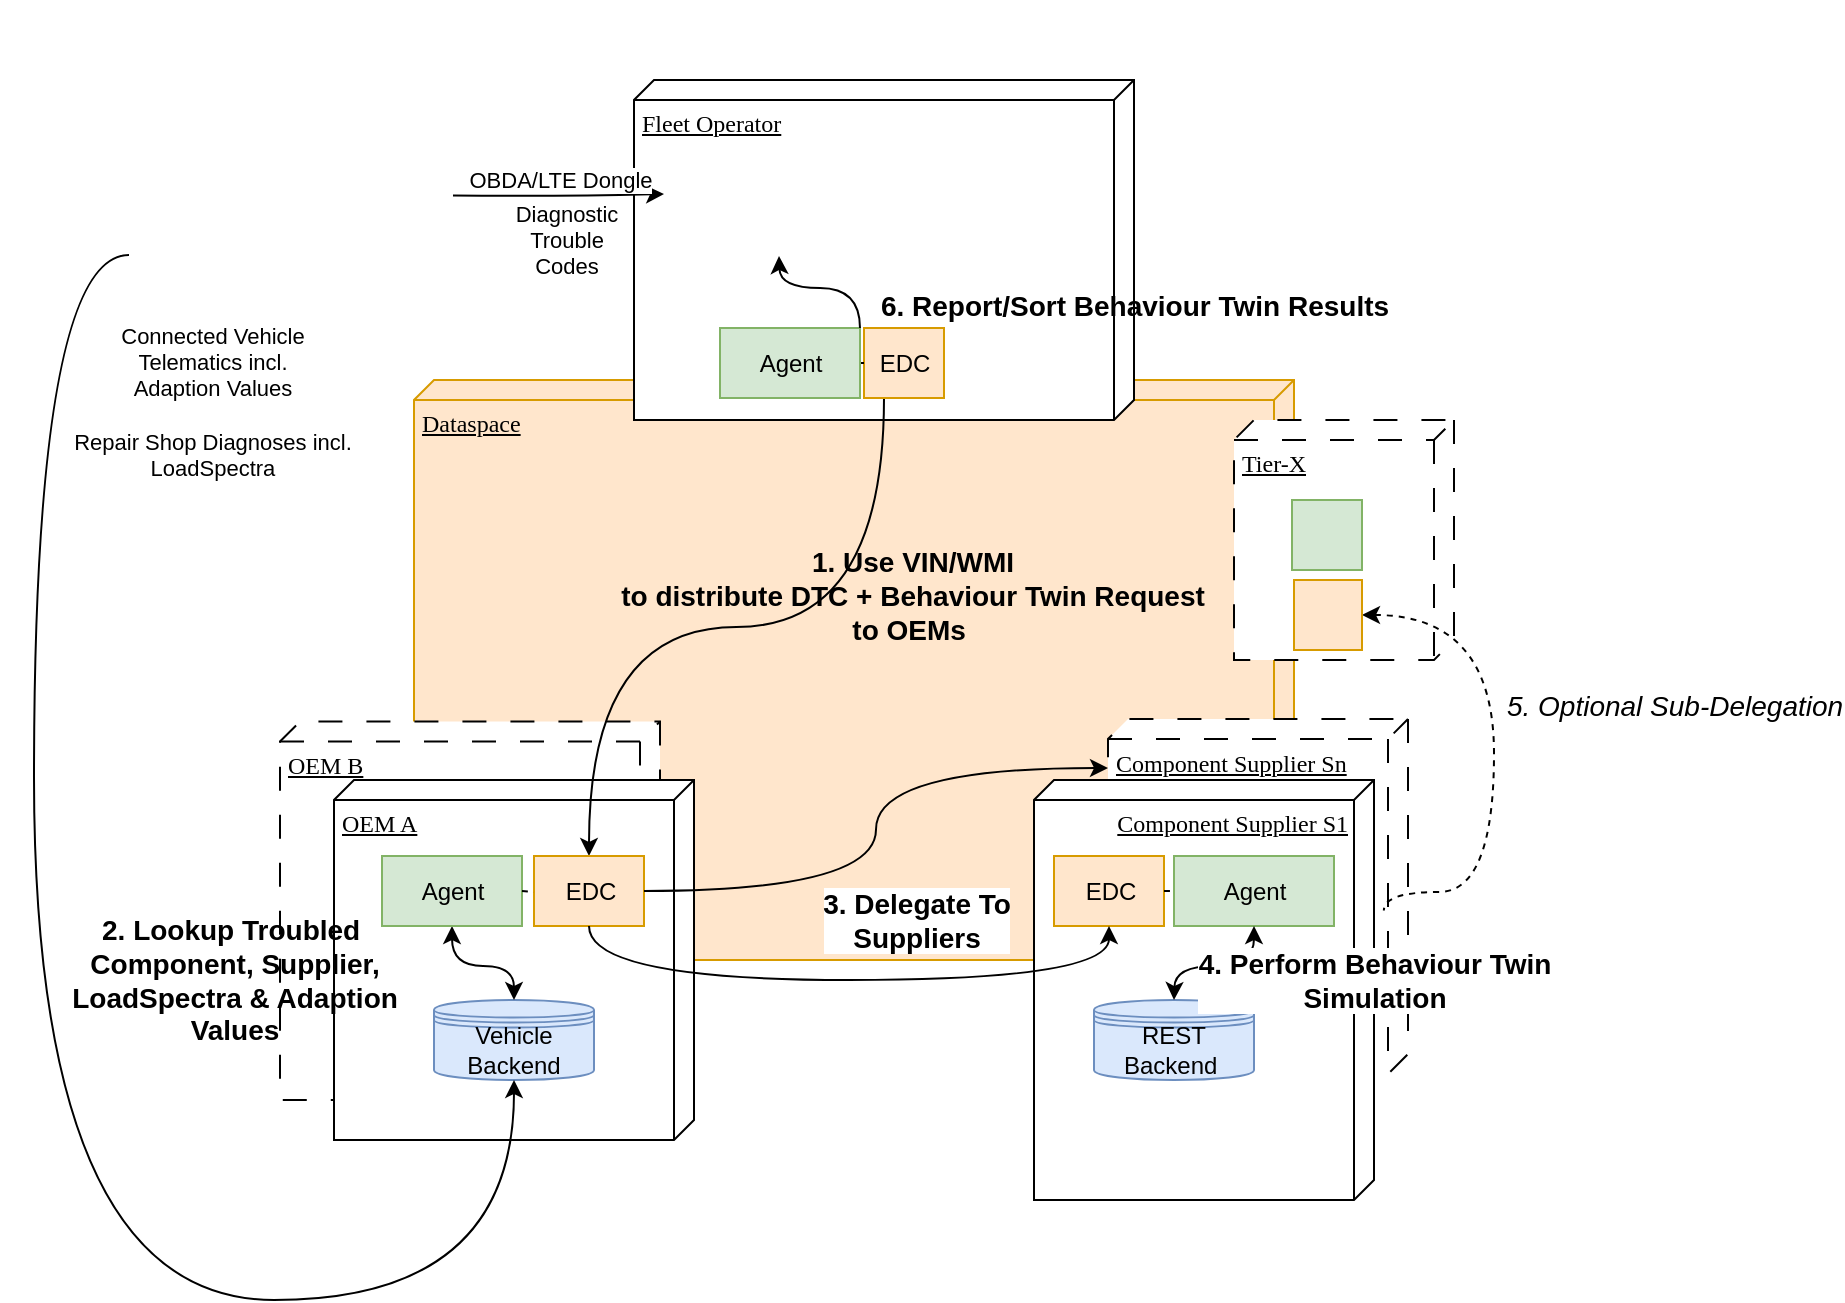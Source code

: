 <mxfile version="22.1.0" type="device">
  <diagram name="Seite-1" id="kd2MvjXqS4WT8QNaqASN">
    <mxGraphModel dx="1434" dy="1285" grid="0" gridSize="10" guides="1" tooltips="1" connect="1" arrows="1" fold="1" page="0" pageScale="1" pageWidth="827" pageHeight="1169" math="0" shadow="0">
      <root>
        <mxCell id="0" />
        <mxCell id="1" parent="0" />
        <mxCell id="W-gK-uwAD6_eHePclnSL-9" value="2. Distribute/Delegate&lt;br&gt;Sub-Skills" style="edgeStyle=orthogonalEdgeStyle;curved=1;rounded=0;orthogonalLoop=1;jettySize=auto;html=1;exitX=0.25;exitY=1;exitDx=0;exitDy=0;entryX=0.5;entryY=0;entryDx=0;entryDy=0;startArrow=classic;startFill=1;fontSize=14;fontStyle=1;labelBackgroundColor=none;" parent="1" source="W-gK-uwAD6_eHePclnSL-11" target="W-gK-uwAD6_eHePclnSL-18" edge="1">
          <mxGeometry x="0.109" y="-47" relative="1" as="geometry">
            <mxPoint as="offset" />
          </mxGeometry>
        </mxCell>
        <mxCell id="W-gK-uwAD6_eHePclnSL-1" value="Dataspace" style="verticalAlign=top;align=left;spacingTop=8;spacingLeft=2;spacingRight=12;shape=cube;size=10;direction=south;fontStyle=4;html=1;rounded=0;shadow=0;comic=0;labelBackgroundColor=none;strokeWidth=1;fontFamily=Verdana;fontSize=12;fillColor=#ffe6cc;strokeColor=#d79b00;" parent="1" vertex="1">
          <mxGeometry x="260" y="170" width="440" height="290" as="geometry" />
        </mxCell>
        <mxCell id="W-gK-uwAD6_eHePclnSL-45" value="OEM B" style="verticalAlign=top;align=left;spacingTop=8;spacingLeft=2;spacingRight=12;shape=cube;size=10;direction=south;fontStyle=4;html=1;rounded=0;shadow=0;comic=0;labelBackgroundColor=none;strokeWidth=1;fontFamily=Verdana;fontSize=12;dashed=1;dashPattern=12 12;" parent="1" vertex="1">
          <mxGeometry x="193" y="340.75" width="190" height="189.25" as="geometry" />
        </mxCell>
        <mxCell id="W-gK-uwAD6_eHePclnSL-44" value="Component Supplier Sn" style="verticalAlign=top;align=left;spacingTop=8;spacingLeft=2;spacingRight=12;shape=cube;size=10;direction=south;fontStyle=4;html=1;rounded=0;shadow=0;comic=0;labelBackgroundColor=none;strokeWidth=1;fontFamily=Verdana;fontSize=12;dashed=1;dashPattern=12 12;" parent="1" vertex="1">
          <mxGeometry x="607" y="339.5" width="150" height="177.5" as="geometry" />
        </mxCell>
        <mxCell id="W-gK-uwAD6_eHePclnSL-2" value="Fleet Operator" style="verticalAlign=top;align=left;spacingTop=8;spacingLeft=2;spacingRight=12;shape=cube;size=10;direction=south;fontStyle=4;html=1;rounded=0;shadow=0;comic=0;labelBackgroundColor=none;strokeWidth=1;fontFamily=Verdana;fontSize=12" parent="1" vertex="1">
          <mxGeometry x="370" y="20" width="250" height="170" as="geometry" />
        </mxCell>
        <mxCell id="W-gK-uwAD6_eHePclnSL-3" value="Component Supplier S1" style="verticalAlign=top;align=right;spacingTop=8;spacingLeft=2;spacingRight=12;shape=cube;size=10;direction=south;fontStyle=4;html=1;rounded=0;shadow=0;comic=0;labelBackgroundColor=none;strokeWidth=1;fontFamily=Verdana;fontSize=12" parent="1" vertex="1">
          <mxGeometry x="570" y="370" width="170" height="210" as="geometry" />
        </mxCell>
        <mxCell id="W-gK-uwAD6_eHePclnSL-4" value="OEM A" style="verticalAlign=top;align=left;spacingTop=8;spacingLeft=2;spacingRight=12;shape=cube;size=10;direction=south;fontStyle=4;html=1;rounded=0;shadow=0;comic=0;labelBackgroundColor=none;strokeWidth=1;fontFamily=Verdana;fontSize=12" parent="1" vertex="1">
          <mxGeometry x="220" y="370" width="180" height="180" as="geometry" />
        </mxCell>
        <mxCell id="W-gK-uwAD6_eHePclnSL-5" value="" style="shape=datastore;whiteSpace=wrap;html=1;fillColor=#dae8fc;strokeColor=#6c8ebf;" parent="1" vertex="1">
          <mxGeometry x="270" y="480" width="80" height="40" as="geometry" />
        </mxCell>
        <mxCell id="W-gK-uwAD6_eHePclnSL-6" value="" style="shape=datastore;whiteSpace=wrap;html=1;fillColor=#dae8fc;strokeColor=#6c8ebf;" parent="1" vertex="1">
          <mxGeometry x="600" y="480" width="80" height="40" as="geometry" />
        </mxCell>
        <mxCell id="W-gK-uwAD6_eHePclnSL-7" value="Vehicle Backend" style="text;html=1;strokeColor=none;fillColor=none;align=center;verticalAlign=middle;whiteSpace=wrap;rounded=0;" parent="1" vertex="1">
          <mxGeometry x="280" y="490" width="60" height="30" as="geometry" />
        </mxCell>
        <mxCell id="W-gK-uwAD6_eHePclnSL-8" value="REST Backend&amp;nbsp;" style="text;html=1;strokeColor=none;fillColor=none;align=center;verticalAlign=middle;whiteSpace=wrap;rounded=0;" parent="1" vertex="1">
          <mxGeometry x="610" y="490" width="60" height="30" as="geometry" />
        </mxCell>
        <mxCell id="W-gK-uwAD6_eHePclnSL-10" style="edgeStyle=orthogonalEdgeStyle;curved=1;rounded=0;orthogonalLoop=1;jettySize=auto;html=1;exitX=0.25;exitY=1;exitDx=0;exitDy=0;entryX=0.5;entryY=0;entryDx=0;entryDy=0;startArrow=none;startFill=0;" parent="1" source="W-gK-uwAD6_eHePclnSL-11" target="W-gK-uwAD6_eHePclnSL-18" edge="1">
          <mxGeometry relative="1" as="geometry" />
        </mxCell>
        <mxCell id="un7QEkSLnHoimzCeCq8s-6" value="&lt;font style=&quot;font-size: 14px;&quot;&gt;&lt;b&gt;1. Use VIN/WMI&lt;br&gt;to distribute DTC + Behaviour Twin Request&lt;br&gt;to OEMs&amp;nbsp;&lt;/b&gt;&lt;/font&gt;" style="edgeLabel;html=1;align=center;verticalAlign=middle;resizable=0;points=[];labelBackgroundColor=none;" parent="W-gK-uwAD6_eHePclnSL-10" vertex="1" connectable="0">
          <mxGeometry x="-0.069" y="3" relative="1" as="geometry">
            <mxPoint x="75" y="-19" as="offset" />
          </mxGeometry>
        </mxCell>
        <mxCell id="W-gK-uwAD6_eHePclnSL-11" value="EDC" style="html=1;dropTarget=0;fillColor=#ffe6cc;strokeColor=#d79b00;" parent="1" vertex="1">
          <mxGeometry x="485" y="144" width="40" height="35" as="geometry" />
        </mxCell>
        <mxCell id="W-gK-uwAD6_eHePclnSL-12" style="edgeStyle=orthogonalEdgeStyle;curved=1;rounded=0;orthogonalLoop=1;jettySize=auto;html=1;exitX=1;exitY=0.5;exitDx=0;exitDy=0;entryX=0;entryY=0.5;entryDx=0;entryDy=0;startArrow=none;startFill=0;endArrow=none;endFill=0;dashed=1;" parent="1" source="W-gK-uwAD6_eHePclnSL-13" target="W-gK-uwAD6_eHePclnSL-11" edge="1">
          <mxGeometry relative="1" as="geometry" />
        </mxCell>
        <mxCell id="W-gK-uwAD6_eHePclnSL-13" value="Agent" style="html=1;dropTarget=0;fillColor=#d5e8d4;strokeColor=#82b366;" parent="1" vertex="1">
          <mxGeometry x="413" y="144" width="70" height="35" as="geometry" />
        </mxCell>
        <mxCell id="W-gK-uwAD6_eHePclnSL-18" value="EDC" style="html=1;dropTarget=0;fillColor=#ffe6cc;strokeColor=#d79b00;" parent="1" vertex="1">
          <mxGeometry x="320" y="408" width="55" height="35" as="geometry" />
        </mxCell>
        <mxCell id="W-gK-uwAD6_eHePclnSL-19" value="2. Lookup Troubled&amp;nbsp;&lt;br&gt;Component, Supplier,&lt;br&gt;LoadSpectra &amp;amp; Adaption &lt;br&gt;Values" style="edgeStyle=orthogonalEdgeStyle;curved=1;rounded=0;orthogonalLoop=1;jettySize=auto;html=1;exitX=0.5;exitY=1;exitDx=0;exitDy=0;entryX=0.5;entryY=0;entryDx=0;entryDy=0;startArrow=classic;startFill=1;fontSize=14;fontStyle=1;labelBackgroundColor=none;" parent="1" source="W-gK-uwAD6_eHePclnSL-20" target="W-gK-uwAD6_eHePclnSL-5" edge="1">
          <mxGeometry x="-0.412" y="-109" relative="1" as="geometry">
            <mxPoint x="-109" y="-102" as="offset" />
            <mxPoint x="310" y="472.5" as="targetPoint" />
          </mxGeometry>
        </mxCell>
        <mxCell id="W-gK-uwAD6_eHePclnSL-20" value="Agent" style="html=1;dropTarget=0;fillColor=#d5e8d4;strokeColor=#82b366;" parent="1" vertex="1">
          <mxGeometry x="244" y="408" width="70" height="35" as="geometry" />
        </mxCell>
        <mxCell id="W-gK-uwAD6_eHePclnSL-21" value="EDC" style="html=1;dropTarget=0;fillColor=#ffe6cc;strokeColor=#d79b00;" parent="1" vertex="1">
          <mxGeometry x="580" y="408" width="55" height="35" as="geometry" />
        </mxCell>
        <mxCell id="W-gK-uwAD6_eHePclnSL-23" value="Agent" style="html=1;dropTarget=0;fillColor=#d5e8d4;strokeColor=#82b366;" parent="1" vertex="1">
          <mxGeometry x="640" y="408" width="80" height="35" as="geometry" />
        </mxCell>
        <mxCell id="W-gK-uwAD6_eHePclnSL-24" value="" style="endArrow=none;startArrow=none;html=1;rounded=0;curved=1;entryX=0;entryY=0.5;entryDx=0;entryDy=0;exitX=1;exitY=0.5;exitDx=0;exitDy=0;startFill=0;endFill=0;dashed=1;" parent="1" source="W-gK-uwAD6_eHePclnSL-21" target="W-gK-uwAD6_eHePclnSL-23" edge="1">
          <mxGeometry width="50" height="50" relative="1" as="geometry">
            <mxPoint x="540" y="480" as="sourcePoint" />
            <mxPoint x="590" y="430" as="targetPoint" />
          </mxGeometry>
        </mxCell>
        <mxCell id="W-gK-uwAD6_eHePclnSL-25" value="" style="endArrow=none;startArrow=none;html=1;rounded=0;curved=1;exitX=1;exitY=0.5;exitDx=0;exitDy=0;endFill=0;startFill=0;dashed=1;" parent="1" source="W-gK-uwAD6_eHePclnSL-20" edge="1">
          <mxGeometry width="50" height="50" relative="1" as="geometry">
            <mxPoint x="310" y="470" as="sourcePoint" />
            <mxPoint x="320" y="426" as="targetPoint" />
          </mxGeometry>
        </mxCell>
        <mxCell id="W-gK-uwAD6_eHePclnSL-29" value="6. Report/Sort Behaviour Twin Results" style="edgeStyle=orthogonalEdgeStyle;curved=1;rounded=0;orthogonalLoop=1;jettySize=auto;html=1;exitX=1;exitY=0;exitDx=0;exitDy=0;labelBackgroundColor=none;fontSize=14;startArrow=none;startFill=0;endArrow=classic;endFill=1;fontStyle=1;entryX=0.25;entryY=1;entryDx=0;entryDy=0;fontColor=#000000;fontFamily=Helvetica;" parent="1" source="W-gK-uwAD6_eHePclnSL-13" edge="1">
          <mxGeometry x="-0.711" y="-137" relative="1" as="geometry">
            <mxPoint x="442.5" y="108" as="targetPoint" />
            <mxPoint as="offset" />
          </mxGeometry>
        </mxCell>
        <mxCell id="W-gK-uwAD6_eHePclnSL-39" value="Tier-X" style="verticalAlign=top;align=left;spacingTop=8;spacingLeft=2;spacingRight=12;shape=cube;size=10;direction=south;fontStyle=4;html=1;rounded=0;shadow=0;comic=0;labelBackgroundColor=none;strokeWidth=1;fontFamily=Verdana;fontSize=12;dashed=1;dashPattern=12 12;" parent="1" vertex="1">
          <mxGeometry x="670" y="190" width="110" height="120" as="geometry" />
        </mxCell>
        <mxCell id="W-gK-uwAD6_eHePclnSL-43" style="edgeStyle=orthogonalEdgeStyle;rounded=0;orthogonalLoop=1;jettySize=auto;html=1;curved=1;startArrow=classic;startFill=1;endArrow=none;endFill=0;entryX=0.311;entryY=-0.029;entryDx=0;entryDy=0;entryPerimeter=0;exitX=1;exitY=0.5;exitDx=0;exitDy=0;dashed=1;" parent="1" source="W-gK-uwAD6_eHePclnSL-40" target="W-gK-uwAD6_eHePclnSL-3" edge="1">
          <mxGeometry relative="1" as="geometry">
            <Array as="points">
              <mxPoint x="800" y="288" />
              <mxPoint x="800" y="426" />
            </Array>
          </mxGeometry>
        </mxCell>
        <mxCell id="W-gK-uwAD6_eHePclnSL-46" value="&lt;span style=&quot;font-size: 14px;&quot;&gt;5. Optional Sub-Delegation&lt;/span&gt;" style="edgeLabel;html=1;align=center;verticalAlign=middle;resizable=0;points=[];fontStyle=2" parent="W-gK-uwAD6_eHePclnSL-43" vertex="1" connectable="0">
          <mxGeometry x="-0.396" y="4" relative="1" as="geometry">
            <mxPoint x="86" y="30" as="offset" />
          </mxGeometry>
        </mxCell>
        <mxCell id="W-gK-uwAD6_eHePclnSL-40" value="" style="html=1;dropTarget=0;fillColor=#ffe6cc;strokeColor=#d79b00;" parent="1" vertex="1">
          <mxGeometry x="700" y="270" width="34" height="35" as="geometry" />
        </mxCell>
        <mxCell id="W-gK-uwAD6_eHePclnSL-41" value="" style="html=1;dropTarget=0;fillColor=#d5e8d4;strokeColor=#82b366;" parent="1" vertex="1">
          <mxGeometry x="699" y="230" width="35" height="35" as="geometry" />
        </mxCell>
        <mxCell id="W-gK-uwAD6_eHePclnSL-42" value="&lt;b style=&quot;font-size: 14px;&quot;&gt;3. Delegate To &lt;br&gt;Suppliers&lt;br&gt;&lt;/b&gt;" style="edgeStyle=orthogonalEdgeStyle;rounded=0;orthogonalLoop=1;jettySize=auto;html=1;entryX=0.5;entryY=1;entryDx=0;entryDy=0;curved=1;fontSize=14;startArrow=classic;startFill=1;endArrow=none;endFill=0;exitX=0.5;exitY=1;exitDx=0;exitDy=0;" parent="1" source="W-gK-uwAD6_eHePclnSL-21" target="W-gK-uwAD6_eHePclnSL-18" edge="1">
          <mxGeometry x="-0.207" y="-30" relative="1" as="geometry">
            <mxPoint x="1" as="offset" />
            <Array as="points">
              <mxPoint x="608" y="470" />
              <mxPoint x="348" y="470" />
            </Array>
          </mxGeometry>
        </mxCell>
        <mxCell id="9vBfcYl8E0RJBpWz1sZ_-4" style="edgeStyle=orthogonalEdgeStyle;curved=1;rounded=0;orthogonalLoop=1;jettySize=auto;html=1;exitX=0.99;exitY=0.5;exitDx=0;exitDy=0;entryX=0;entryY=0.75;entryDx=0;entryDy=0;startArrow=none;startFill=0;exitPerimeter=0;" parent="1" edge="1">
          <mxGeometry relative="1" as="geometry">
            <mxPoint x="279.5" y="77.75" as="sourcePoint" />
            <mxPoint x="385" y="76.97" as="targetPoint" />
          </mxGeometry>
        </mxCell>
        <mxCell id="9vBfcYl8E0RJBpWz1sZ_-6" value="OBDA/LTE Dongle" style="edgeLabel;html=1;align=center;verticalAlign=middle;resizable=0;points=[];" parent="9vBfcYl8E0RJBpWz1sZ_-4" vertex="1" connectable="0">
          <mxGeometry x="-0.433" relative="1" as="geometry">
            <mxPoint x="23" y="-8" as="offset" />
          </mxGeometry>
        </mxCell>
        <mxCell id="9vBfcYl8E0RJBpWz1sZ_-7" value="Diagnostic &lt;br&gt;Trouble &lt;br&gt;Codes" style="edgeLabel;html=1;align=center;verticalAlign=middle;resizable=0;points=[];" parent="9vBfcYl8E0RJBpWz1sZ_-4" vertex="1" connectable="0">
          <mxGeometry x="-0.389" y="1" relative="1" as="geometry">
            <mxPoint x="24" y="23" as="offset" />
          </mxGeometry>
        </mxCell>
        <mxCell id="9vBfcYl8E0RJBpWz1sZ_-14" value="&lt;b style=&quot;font-size: 14px;&quot;&gt;&lt;br&gt;&lt;/b&gt;" style="edgeStyle=orthogonalEdgeStyle;rounded=0;orthogonalLoop=1;jettySize=auto;html=1;entryX=1;entryY=0.5;entryDx=0;entryDy=0;curved=1;fontSize=14;startArrow=classic;startFill=1;endArrow=none;endFill=0;exitX=0.138;exitY=1;exitDx=0;exitDy=0;exitPerimeter=0;" parent="1" source="W-gK-uwAD6_eHePclnSL-44" target="W-gK-uwAD6_eHePclnSL-18" edge="1">
          <mxGeometry x="0.407" y="-116" relative="1" as="geometry">
            <mxPoint x="97" y="115" as="offset" />
            <mxPoint x="590" y="436" as="sourcePoint" />
            <mxPoint x="385" y="436" as="targetPoint" />
          </mxGeometry>
        </mxCell>
        <mxCell id="ITOlTNActnDJ-gH6PUd9-1" value="" style="shape=image;verticalLabelPosition=bottom;labelBackgroundColor=default;verticalAlign=top;aspect=fixed;imageAspect=0;image=https://www.merkle-partner.de/fileadmin/_processed_/b/1/csm_stroemungssimulation-im-getriebebau_38c02e8dc9.jpg;" parent="1" vertex="1">
          <mxGeometry x="590" y="480" width="126.31" height="90" as="geometry" />
        </mxCell>
        <mxCell id="W-gK-uwAD6_eHePclnSL-22" value="4. Perform Behaviour Twin&lt;br&gt;Simulation" style="edgeStyle=orthogonalEdgeStyle;curved=1;rounded=0;orthogonalLoop=1;jettySize=auto;html=1;exitX=0.5;exitY=1;exitDx=0;exitDy=0;startArrow=classic;startFill=1;fontSize=14;fontStyle=1" parent="1" source="W-gK-uwAD6_eHePclnSL-23" edge="1">
          <mxGeometry x="-0.477" y="60" relative="1" as="geometry">
            <mxPoint x="640" y="480" as="targetPoint" />
            <mxPoint x="60" y="-53" as="offset" />
          </mxGeometry>
        </mxCell>
        <mxCell id="ITOlTNActnDJ-gH6PUd9-2" value="" style="shape=image;verticalLabelPosition=bottom;labelBackgroundColor=default;verticalAlign=top;aspect=fixed;imageAspect=0;image=https://d33wubrfki0l68.cloudfront.net/5424d4e29e6947cf721e882a7cdda3fba6ddafc2/e63a2/wp-content/uploads/2022/05/bye-dongles-hello-telematics.jpg;" parent="1" vertex="1">
          <mxGeometry x="53.85" y="-20" width="226.15" height="160" as="geometry" />
        </mxCell>
        <mxCell id="9vBfcYl8E0RJBpWz1sZ_-8" style="edgeStyle=orthogonalEdgeStyle;curved=1;rounded=0;orthogonalLoop=1;jettySize=auto;html=1;exitX=0.48;exitY=1.086;exitDx=0;exitDy=0;startArrow=none;startFill=0;exitPerimeter=0;entryX=0.5;entryY=1;entryDx=0;entryDy=0;" parent="1" target="W-gK-uwAD6_eHePclnSL-7" edge="1">
          <mxGeometry relative="1" as="geometry">
            <mxPoint x="117.5" y="107.499" as="sourcePoint" />
            <mxPoint x="313.5" y="522.5" as="targetPoint" />
            <Array as="points">
              <mxPoint x="70" y="108" />
              <mxPoint x="70" y="630" />
              <mxPoint x="310" y="630" />
            </Array>
          </mxGeometry>
        </mxCell>
        <mxCell id="9vBfcYl8E0RJBpWz1sZ_-9" value="Connected Vehicle&lt;br&gt;Telematics incl.&lt;br&gt;Adaption Values&lt;br&gt;&lt;br&gt;Repair Shop Diagnoses incl.&lt;br&gt;LoadSpectra" style="edgeLabel;html=1;align=center;verticalAlign=middle;resizable=0;points=[];" parent="9vBfcYl8E0RJBpWz1sZ_-8" vertex="1" connectable="0">
          <mxGeometry x="-0.433" relative="1" as="geometry">
            <mxPoint x="89" y="-140" as="offset" />
          </mxGeometry>
        </mxCell>
        <mxCell id="rvWra_NiYXOCo6xLLUzV-1" value="" style="shape=image;verticalLabelPosition=bottom;labelBackgroundColor=default;verticalAlign=top;aspect=fixed;imageAspect=0;image=https://assets-global.website-files.com/64dc8d510f76ea4971f53860/64f5e0ab3251a37c29735572_64f57f1949547455ec272b81_image-3-600x400.png;clipPath=inset(4% 0% 29% 0% round 5%);" vertex="1" parent="1">
          <mxGeometry x="391.51" y="34" width="201.49" height="90" as="geometry" />
        </mxCell>
      </root>
    </mxGraphModel>
  </diagram>
</mxfile>
